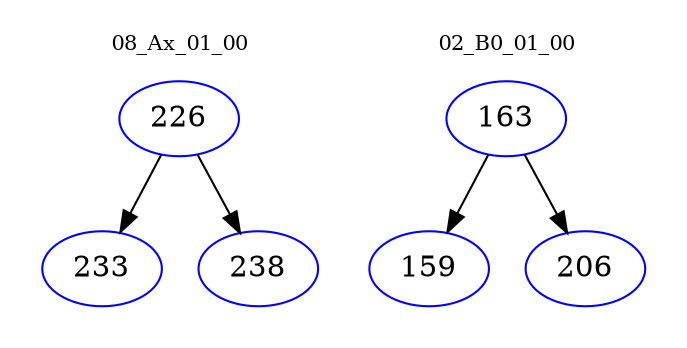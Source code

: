 digraph{
subgraph cluster_0 {
color = white
label = "08_Ax_01_00";
fontsize=10;
T0_226 [label="226", color="blue"]
T0_226 -> T0_233 [color="black"]
T0_233 [label="233", color="blue"]
T0_226 -> T0_238 [color="black"]
T0_238 [label="238", color="blue"]
}
subgraph cluster_1 {
color = white
label = "02_B0_01_00";
fontsize=10;
T1_163 [label="163", color="blue"]
T1_163 -> T1_159 [color="black"]
T1_159 [label="159", color="blue"]
T1_163 -> T1_206 [color="black"]
T1_206 [label="206", color="blue"]
}
}
